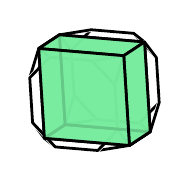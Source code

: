 % polymake for julian
% Thu Jul  5 23:36:10 2018
% unnamed

\begin{tikzpicture}[x  = {(0.9cm,-0.076cm)},
                    y  = {(-0.06cm,0.95cm)},
                    z  = {(-0.44cm,-0.29cm)},
                    scale = .3,
                    color = {lightgray}]


  % DEF POINTS
  \coordinate (v0_unnamed__1) at (2, 2, 1);
  \coordinate (v1_unnamed__1) at (2, 1, 2);
  \coordinate (v2_unnamed__1) at (2, 2, -1);
  \coordinate (v3_unnamed__1) at (1, 2, 2);
  \coordinate (v4_unnamed__1) at (2, 1, -2);
  \coordinate (v5_unnamed__1) at (2, -1, 2);
  \coordinate (v6_unnamed__1) at (1, 2, -2);
  \coordinate (v7_unnamed__1) at (2, -2, 1);
  \coordinate (v8_unnamed__1) at (-1, 2, 2);
  \coordinate (v9_unnamed__1) at (2, -1, -2);
  \coordinate (v10_unnamed__1) at (1, -2, 2);
  \coordinate (v11_unnamed__1) at (-2, 2, 1);
  \coordinate (v12_unnamed__1) at (2, -2, -1);
  \coordinate (v13_unnamed__1) at (-1, 2, -2);
  \coordinate (v14_unnamed__1) at (-2, 1, 2);
  \coordinate (v15_unnamed__1) at (1, -2, -2);
  \coordinate (v16_unnamed__1) at (-2, 2, -1);
  \coordinate (v17_unnamed__1) at (-1, -2, 2);
  \coordinate (v18_unnamed__1) at (-2, 1, -2);
  \coordinate (v19_unnamed__1) at (-2, -1, 2);
  \coordinate (v20_unnamed__1) at (-1, -2, -2);
  \coordinate (v21_unnamed__1) at (-2, -2, 1);
  \coordinate (v22_unnamed__1) at (-2, -1, -2);
  \coordinate (v23_unnamed__1) at (-2, -2, -1);


  % EDGES STYLE
  \definecolor{edgecolor_unnamed__1}{rgb}{ 0,0,0 }
  \tikzstyle{facestyle_unnamed__1} = [fill=none, fill opacity=0.85, preaction={draw=white, line cap=round, line width=1.5 pt}, draw=edgecolor_unnamed__1, line width=1 pt, line cap=round, line join=round]


  % FACES and EDGES and POINTS in the right order
  \draw[facestyle_unnamed__1] (v6_unnamed__1) -- (v2_unnamed__1) -- (v4_unnamed__1) -- (v6_unnamed__1) -- cycle;
  \draw[facestyle_unnamed__1] (v15_unnamed__1) -- (v9_unnamed__1) -- (v12_unnamed__1) -- (v15_unnamed__1) -- cycle;
  \draw[facestyle_unnamed__1] (v17_unnamed__1) -- (v21_unnamed__1) -- (v23_unnamed__1) -- (v20_unnamed__1) -- (v15_unnamed__1) -- (v12_unnamed__1) -- (v7_unnamed__1) -- (v10_unnamed__1) -- (v17_unnamed__1) -- cycle;
  \draw[facestyle_unnamed__1] (v18_unnamed__1) -- (v16_unnamed__1) -- (v13_unnamed__1) -- (v18_unnamed__1) -- cycle;
  \draw[facestyle_unnamed__1] (v23_unnamed__1) -- (v21_unnamed__1) -- (v19_unnamed__1) -- (v14_unnamed__1) -- (v11_unnamed__1) -- (v16_unnamed__1) -- (v18_unnamed__1) -- (v22_unnamed__1) -- (v23_unnamed__1) -- cycle;
  \draw[facestyle_unnamed__1] (v23_unnamed__1) -- (v22_unnamed__1) -- (v20_unnamed__1) -- (v23_unnamed__1) -- cycle;


  %POINTS


  %FACETS
  \draw[facestyle_unnamed__1] (v22_unnamed__1) -- (v18_unnamed__1) -- (v13_unnamed__1) -- (v6_unnamed__1) -- (v4_unnamed__1) -- (v9_unnamed__1) -- (v15_unnamed__1) -- (v20_unnamed__1) -- (v22_unnamed__1) -- cycle;


  %POINTS


  %FACETS
  \draw[facestyle_unnamed__1] (v19_unnamed__1) -- (v21_unnamed__1) -- (v17_unnamed__1) -- (v19_unnamed__1) -- cycle;


  %POINTS


  %FACETS
  \draw[facestyle_unnamed__1] (v11_unnamed__1) -- (v14_unnamed__1) -- (v8_unnamed__1) -- (v11_unnamed__1) -- cycle;
  \draw[facestyle_unnamed__1] (v16_unnamed__1) -- (v11_unnamed__1) -- (v8_unnamed__1) -- (v3_unnamed__1) -- (v0_unnamed__1) -- (v2_unnamed__1) -- (v6_unnamed__1) -- (v13_unnamed__1) -- (v16_unnamed__1) -- cycle;


  %POINTS


  %FACETS
  \draw[facestyle_unnamed__1] (v5_unnamed__1) -- (v10_unnamed__1) -- (v7_unnamed__1) -- (v5_unnamed__1) -- cycle;
  \draw[facestyle_unnamed__1] (v1_unnamed__1) -- (v5_unnamed__1) -- (v7_unnamed__1) -- (v12_unnamed__1) -- (v9_unnamed__1) -- (v4_unnamed__1) -- (v2_unnamed__1) -- (v0_unnamed__1) -- (v1_unnamed__1) -- cycle;


  %POINTS


  %FACETS
  \draw[facestyle_unnamed__1] (v3_unnamed__1) -- (v1_unnamed__1) -- (v0_unnamed__1) -- (v3_unnamed__1) -- cycle;


  %POINTS


  %FACETS
  \draw[facestyle_unnamed__1] (v14_unnamed__1) -- (v19_unnamed__1) -- (v17_unnamed__1) -- (v10_unnamed__1) -- (v5_unnamed__1) -- (v1_unnamed__1) -- (v3_unnamed__1) -- (v8_unnamed__1) -- (v14_unnamed__1) -- cycle;


  %POINTS


  %FACETS

  % DEF POINTS
  \coordinate (v0_unnamed__2) at (2, 2, 1);
  \coordinate (v1_unnamed__2) at (2, 2, -1);
  \coordinate (v2_unnamed__2) at (2, -2, 1);
  \coordinate (v3_unnamed__2) at (-2, 2, 1);
  \coordinate (v4_unnamed__2) at (2, -2, -1);
  \coordinate (v5_unnamed__2) at (-2, 2, -1);
  \coordinate (v6_unnamed__2) at (-2, -2, 1);
  \coordinate (v7_unnamed__2) at (-2, -2, -1);


  % EDGES STYLE
  \definecolor{edgecolor_unnamed__2}{rgb}{ 0,0,0 }

  % FACES STYLE
  \definecolor{facetcolor_unnamed__2}{rgb}{ 0.467,0.925,0.62 }

  \tikzstyle{facestyle_unnamed__2} = [fill=facetcolor_unnamed__2, fill opacity=0.85, draw=edgecolor_unnamed__2, line width=1 pt, line cap=round, line join=round]


  % FACES and EDGES and POINTS in the right order
  \draw[facestyle_unnamed__2] (v2_unnamed__2) -- (v6_unnamed__2) -- (v7_unnamed__2) -- (v4_unnamed__2) -- (v2_unnamed__2) -- cycle;
  \draw[facestyle_unnamed__2] (v7_unnamed__2) -- (v6_unnamed__2) -- (v3_unnamed__2) -- (v5_unnamed__2) -- (v7_unnamed__2) -- cycle;
  \draw[facestyle_unnamed__2] (v7_unnamed__2) -- (v5_unnamed__2) -- (v1_unnamed__2) -- (v4_unnamed__2) -- (v7_unnamed__2) -- cycle;


  %POINTS


  %FACETS
  \draw[facestyle_unnamed__2] (v5_unnamed__2) -- (v3_unnamed__2) -- (v0_unnamed__2) -- (v1_unnamed__2) -- (v5_unnamed__2) -- cycle;


  %POINTS


  %FACETS
  \draw[facestyle_unnamed__2] (v0_unnamed__2) -- (v2_unnamed__2) -- (v4_unnamed__2) -- (v1_unnamed__2) -- (v0_unnamed__2) -- cycle;


  %POINTS


  %FACETS
  \draw[facestyle_unnamed__2] (v3_unnamed__2) -- (v6_unnamed__2) -- (v2_unnamed__2) -- (v0_unnamed__2) -- (v3_unnamed__2) -- cycle;


  %POINTS


  %FACETS

\end{tikzpicture}
